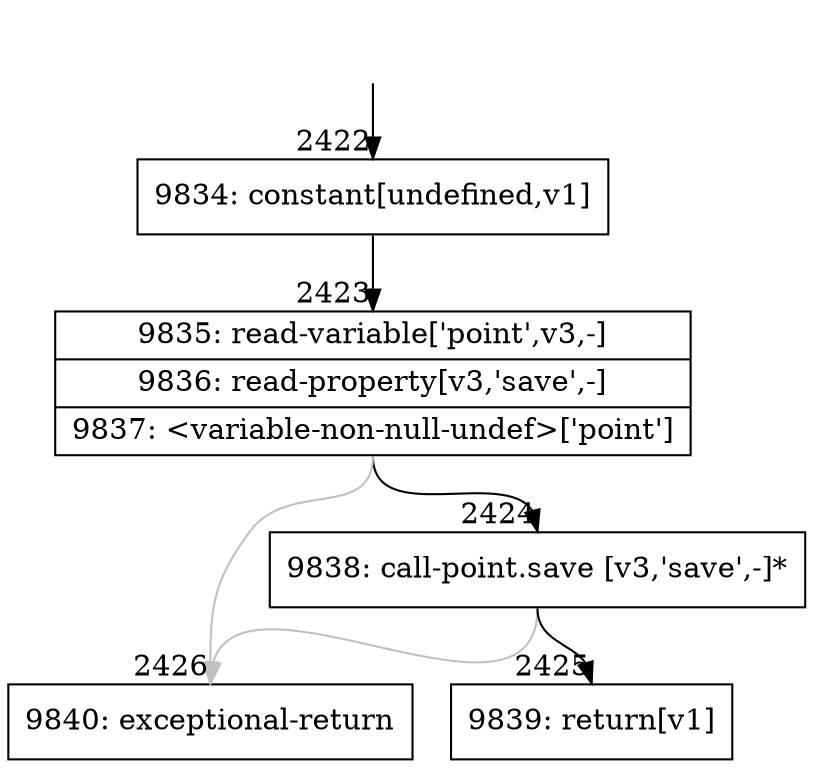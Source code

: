digraph {
rankdir="TD"
BB_entry227[shape=none,label=""];
BB_entry227 -> BB2422 [tailport=s, headport=n, headlabel="    2422"]
BB2422 [shape=record label="{9834: constant[undefined,v1]}" ] 
BB2422 -> BB2423 [tailport=s, headport=n, headlabel="      2423"]
BB2423 [shape=record label="{9835: read-variable['point',v3,-]|9836: read-property[v3,'save',-]|9837: \<variable-non-null-undef\>['point']}" ] 
BB2423 -> BB2424 [tailport=s, headport=n, headlabel="      2424"]
BB2423 -> BB2426 [tailport=s, headport=n, color=gray, headlabel="      2426"]
BB2424 [shape=record label="{9838: call-point.save [v3,'save',-]*}" ] 
BB2424 -> BB2425 [tailport=s, headport=n, headlabel="      2425"]
BB2424 -> BB2426 [tailport=s, headport=n, color=gray]
BB2425 [shape=record label="{9839: return[v1]}" ] 
BB2426 [shape=record label="{9840: exceptional-return}" ] 
//#$~ 2651
}
